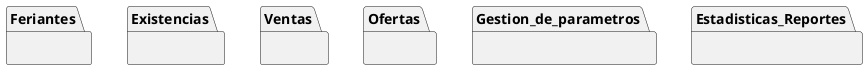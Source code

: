 @startuml = modulos
package "Feriantes" {
  
}

package "Existencias" {
  
}

package "Ventas" {
  
}

package "Ofertas" {
  
}

package "Gestion_de_parametros" {
  
}

package "Estadisticas_Reportes" {
  
}



@enduml
